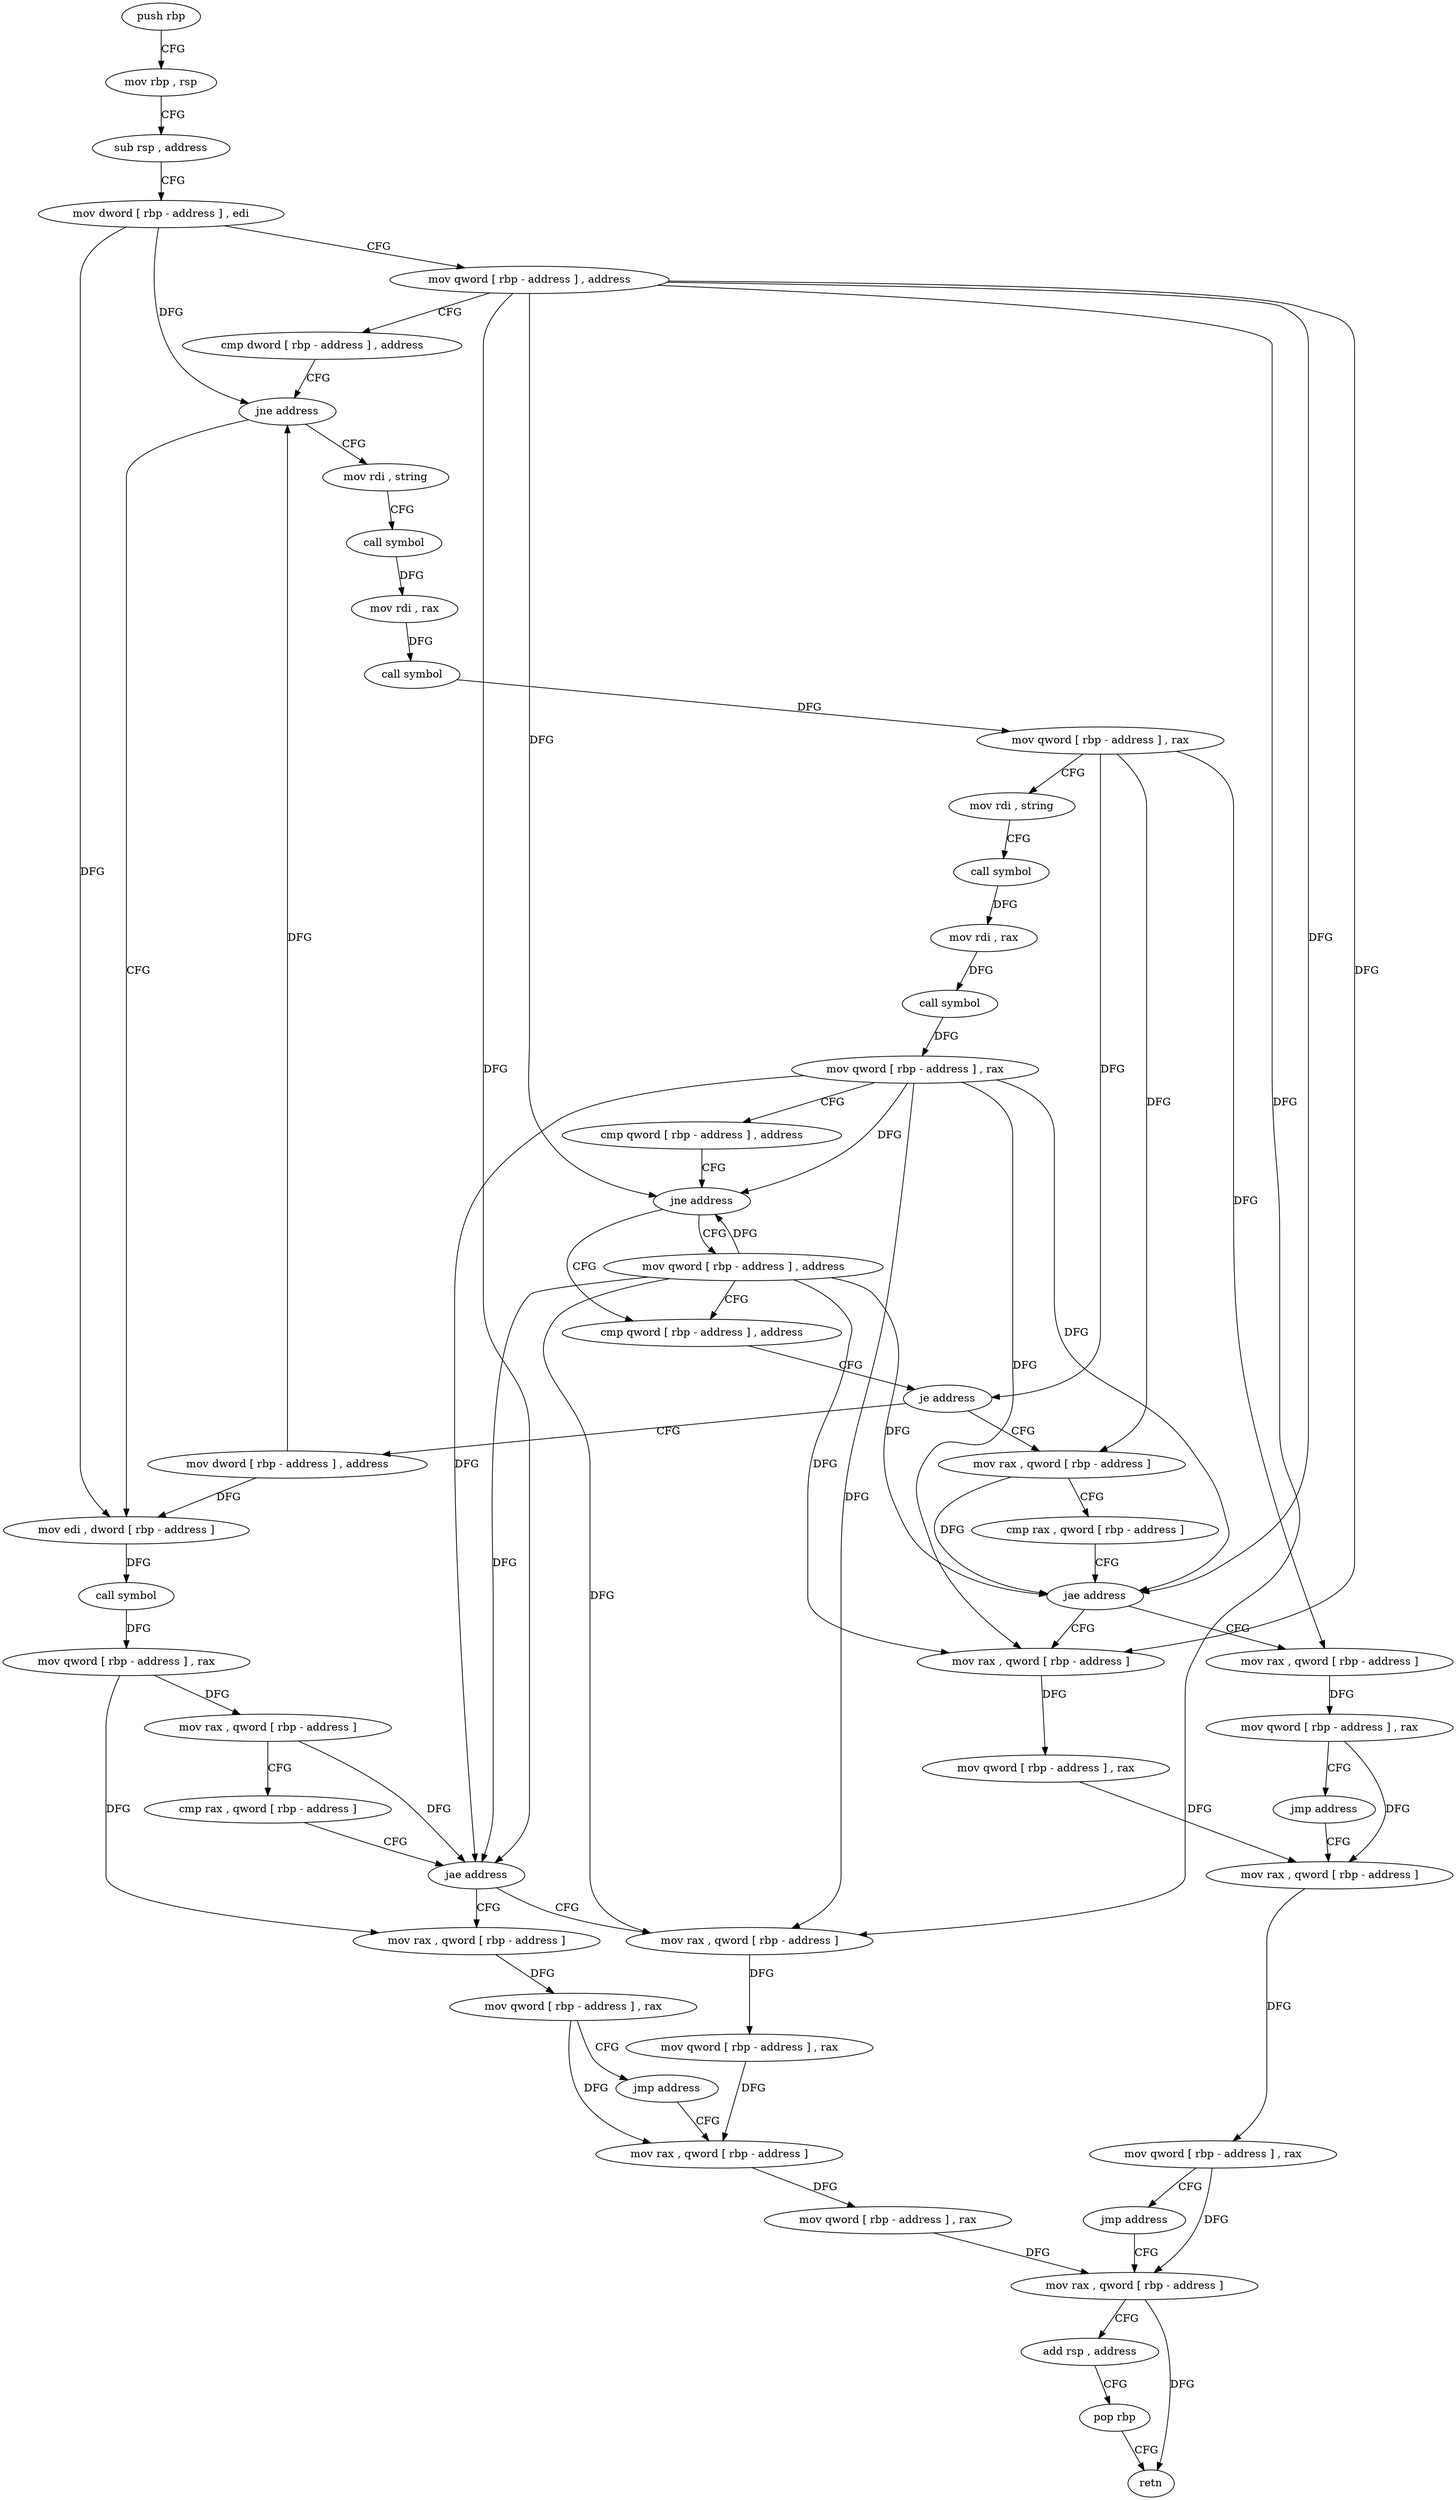 digraph "func" {
"4206928" [label = "push rbp" ]
"4206929" [label = "mov rbp , rsp" ]
"4206932" [label = "sub rsp , address" ]
"4206936" [label = "mov dword [ rbp - address ] , edi" ]
"4206939" [label = "mov qword [ rbp - address ] , address" ]
"4206947" [label = "cmp dword [ rbp - address ] , address" ]
"4206951" [label = "jne address" ]
"4207096" [label = "mov edi , dword [ rbp - address ]" ]
"4206957" [label = "mov rdi , string" ]
"4207099" [label = "call symbol" ]
"4207104" [label = "mov qword [ rbp - address ] , rax" ]
"4207108" [label = "mov rax , qword [ rbp - address ]" ]
"4207112" [label = "cmp rax , qword [ rbp - address ]" ]
"4207116" [label = "jae address" ]
"4207135" [label = "mov rax , qword [ rbp - address ]" ]
"4207122" [label = "mov rax , qword [ rbp - address ]" ]
"4206967" [label = "call symbol" ]
"4206972" [label = "mov rdi , rax" ]
"4206975" [label = "call symbol" ]
"4206980" [label = "mov qword [ rbp - address ] , rax" ]
"4206984" [label = "mov rdi , string" ]
"4206994" [label = "call symbol" ]
"4206999" [label = "mov rdi , rax" ]
"4207002" [label = "call symbol" ]
"4207007" [label = "mov qword [ rbp - address ] , rax" ]
"4207011" [label = "cmp qword [ rbp - address ] , address" ]
"4207016" [label = "jne address" ]
"4207030" [label = "cmp qword [ rbp - address ] , address" ]
"4207022" [label = "mov qword [ rbp - address ] , address" ]
"4207139" [label = "mov qword [ rbp - address ] , rax" ]
"4207143" [label = "mov rax , qword [ rbp - address ]" ]
"4207126" [label = "mov qword [ rbp - address ] , rax" ]
"4207130" [label = "jmp address" ]
"4207035" [label = "je address" ]
"4207089" [label = "mov dword [ rbp - address ] , address" ]
"4207041" [label = "mov rax , qword [ rbp - address ]" ]
"4207147" [label = "mov qword [ rbp - address ] , rax" ]
"4207151" [label = "mov rax , qword [ rbp - address ]" ]
"4207045" [label = "cmp rax , qword [ rbp - address ]" ]
"4207049" [label = "jae address" ]
"4207068" [label = "mov rax , qword [ rbp - address ]" ]
"4207055" [label = "mov rax , qword [ rbp - address ]" ]
"4207072" [label = "mov qword [ rbp - address ] , rax" ]
"4207076" [label = "mov rax , qword [ rbp - address ]" ]
"4207059" [label = "mov qword [ rbp - address ] , rax" ]
"4207063" [label = "jmp address" ]
"4207155" [label = "add rsp , address" ]
"4207159" [label = "pop rbp" ]
"4207160" [label = "retn" ]
"4207080" [label = "mov qword [ rbp - address ] , rax" ]
"4207084" [label = "jmp address" ]
"4206928" -> "4206929" [ label = "CFG" ]
"4206929" -> "4206932" [ label = "CFG" ]
"4206932" -> "4206936" [ label = "CFG" ]
"4206936" -> "4206939" [ label = "CFG" ]
"4206936" -> "4206951" [ label = "DFG" ]
"4206936" -> "4207096" [ label = "DFG" ]
"4206939" -> "4206947" [ label = "CFG" ]
"4206939" -> "4207116" [ label = "DFG" ]
"4206939" -> "4207016" [ label = "DFG" ]
"4206939" -> "4207135" [ label = "DFG" ]
"4206939" -> "4207049" [ label = "DFG" ]
"4206939" -> "4207068" [ label = "DFG" ]
"4206947" -> "4206951" [ label = "CFG" ]
"4206951" -> "4207096" [ label = "CFG" ]
"4206951" -> "4206957" [ label = "CFG" ]
"4207096" -> "4207099" [ label = "DFG" ]
"4206957" -> "4206967" [ label = "CFG" ]
"4207099" -> "4207104" [ label = "DFG" ]
"4207104" -> "4207108" [ label = "DFG" ]
"4207104" -> "4207122" [ label = "DFG" ]
"4207108" -> "4207112" [ label = "CFG" ]
"4207108" -> "4207116" [ label = "DFG" ]
"4207112" -> "4207116" [ label = "CFG" ]
"4207116" -> "4207135" [ label = "CFG" ]
"4207116" -> "4207122" [ label = "CFG" ]
"4207135" -> "4207139" [ label = "DFG" ]
"4207122" -> "4207126" [ label = "DFG" ]
"4206967" -> "4206972" [ label = "DFG" ]
"4206972" -> "4206975" [ label = "DFG" ]
"4206975" -> "4206980" [ label = "DFG" ]
"4206980" -> "4206984" [ label = "CFG" ]
"4206980" -> "4207035" [ label = "DFG" ]
"4206980" -> "4207041" [ label = "DFG" ]
"4206980" -> "4207055" [ label = "DFG" ]
"4206984" -> "4206994" [ label = "CFG" ]
"4206994" -> "4206999" [ label = "DFG" ]
"4206999" -> "4207002" [ label = "DFG" ]
"4207002" -> "4207007" [ label = "DFG" ]
"4207007" -> "4207011" [ label = "CFG" ]
"4207007" -> "4207116" [ label = "DFG" ]
"4207007" -> "4207016" [ label = "DFG" ]
"4207007" -> "4207135" [ label = "DFG" ]
"4207007" -> "4207049" [ label = "DFG" ]
"4207007" -> "4207068" [ label = "DFG" ]
"4207011" -> "4207016" [ label = "CFG" ]
"4207016" -> "4207030" [ label = "CFG" ]
"4207016" -> "4207022" [ label = "CFG" ]
"4207030" -> "4207035" [ label = "CFG" ]
"4207022" -> "4207030" [ label = "CFG" ]
"4207022" -> "4207116" [ label = "DFG" ]
"4207022" -> "4207016" [ label = "DFG" ]
"4207022" -> "4207135" [ label = "DFG" ]
"4207022" -> "4207049" [ label = "DFG" ]
"4207022" -> "4207068" [ label = "DFG" ]
"4207139" -> "4207143" [ label = "DFG" ]
"4207143" -> "4207147" [ label = "DFG" ]
"4207126" -> "4207130" [ label = "CFG" ]
"4207126" -> "4207143" [ label = "DFG" ]
"4207130" -> "4207143" [ label = "CFG" ]
"4207035" -> "4207089" [ label = "CFG" ]
"4207035" -> "4207041" [ label = "CFG" ]
"4207089" -> "4207096" [ label = "DFG" ]
"4207089" -> "4206951" [ label = "DFG" ]
"4207041" -> "4207045" [ label = "CFG" ]
"4207041" -> "4207049" [ label = "DFG" ]
"4207147" -> "4207151" [ label = "DFG" ]
"4207151" -> "4207155" [ label = "CFG" ]
"4207151" -> "4207160" [ label = "DFG" ]
"4207045" -> "4207049" [ label = "CFG" ]
"4207049" -> "4207068" [ label = "CFG" ]
"4207049" -> "4207055" [ label = "CFG" ]
"4207068" -> "4207072" [ label = "DFG" ]
"4207055" -> "4207059" [ label = "DFG" ]
"4207072" -> "4207076" [ label = "DFG" ]
"4207076" -> "4207080" [ label = "DFG" ]
"4207059" -> "4207063" [ label = "CFG" ]
"4207059" -> "4207076" [ label = "DFG" ]
"4207063" -> "4207076" [ label = "CFG" ]
"4207155" -> "4207159" [ label = "CFG" ]
"4207159" -> "4207160" [ label = "CFG" ]
"4207080" -> "4207084" [ label = "CFG" ]
"4207080" -> "4207151" [ label = "DFG" ]
"4207084" -> "4207151" [ label = "CFG" ]
}
